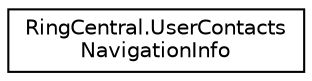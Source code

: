 digraph "Graphical Class Hierarchy"
{
 // LATEX_PDF_SIZE
  edge [fontname="Helvetica",fontsize="10",labelfontname="Helvetica",labelfontsize="10"];
  node [fontname="Helvetica",fontsize="10",shape=record];
  rankdir="LR";
  Node0 [label="RingCentral.UserContacts\lNavigationInfo",height=0.2,width=0.4,color="black", fillcolor="white", style="filled",URL="$classRingCentral_1_1UserContactsNavigationInfo.html",tooltip="Information on navigation"];
}
